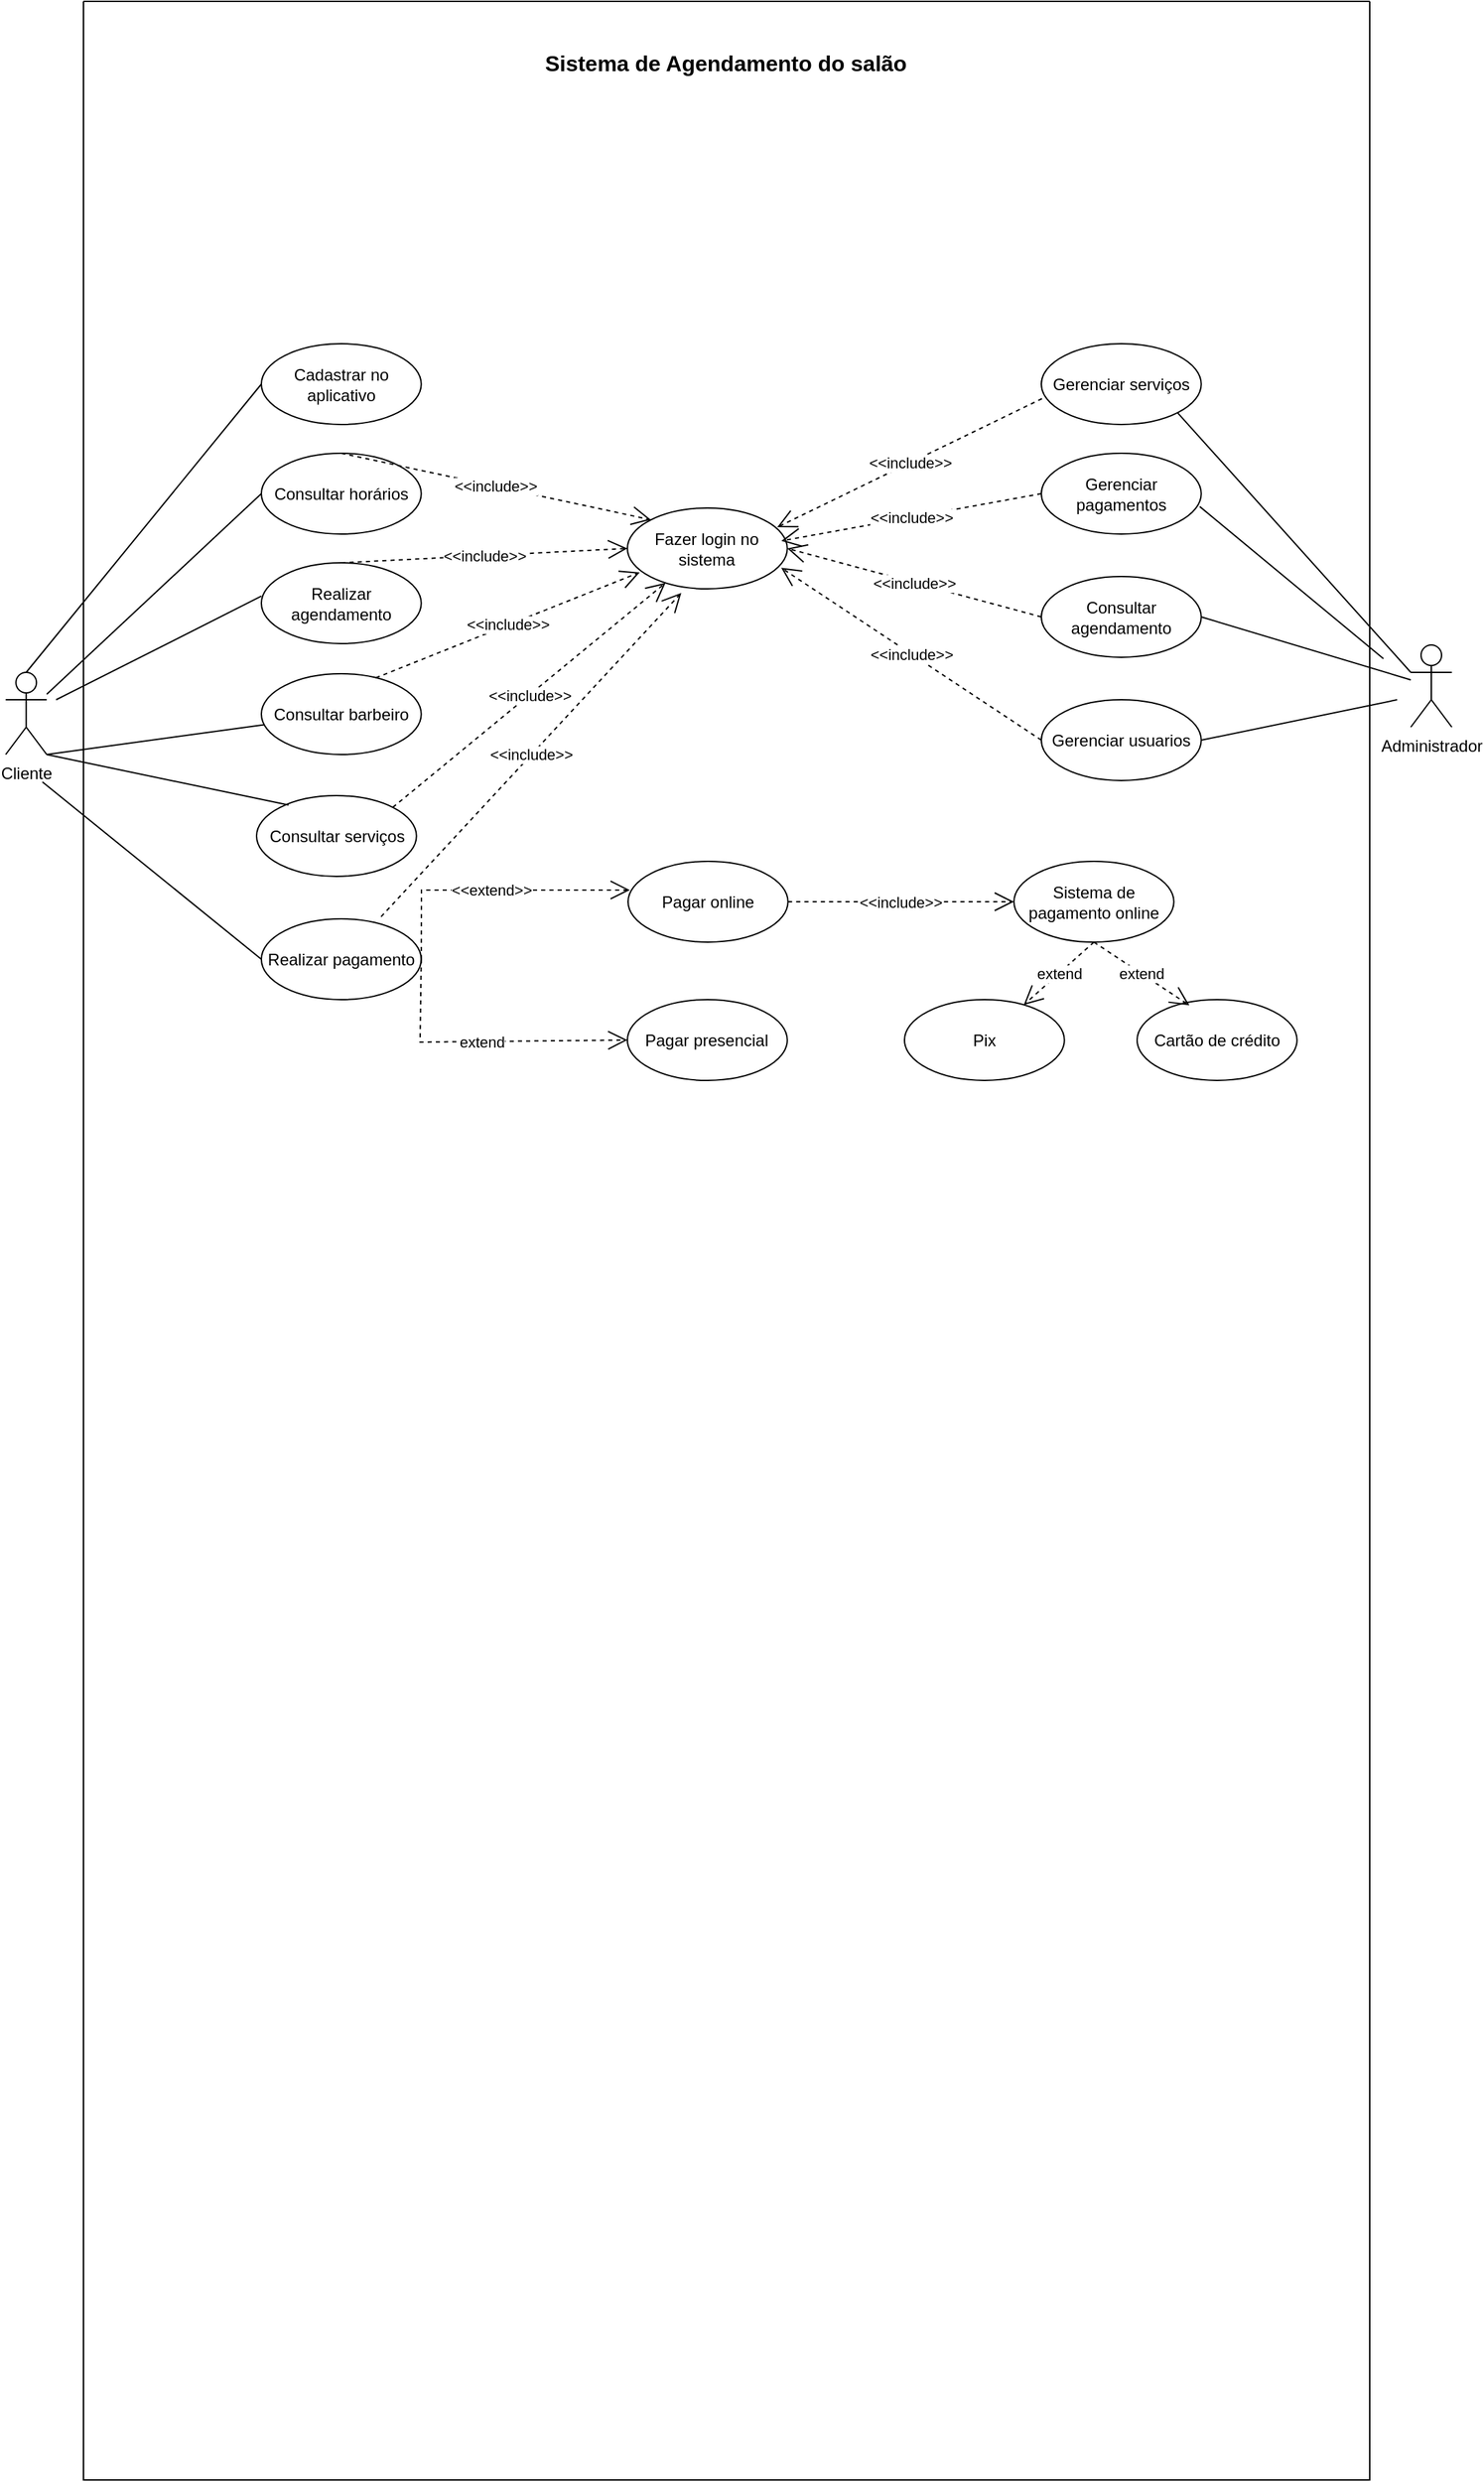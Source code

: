 <mxfile version="21.7.5" type="github">
  <diagram name="Page-1" id="5d7acffa-a066-3a61-03fe-96351882024d">
    <mxGraphModel dx="1216" dy="1714" grid="1" gridSize="10" guides="1" tooltips="1" connect="1" arrows="1" fold="1" page="1" pageScale="1" pageWidth="1100" pageHeight="850" background="#ffffff" math="0" shadow="0">
      <root>
        <mxCell id="0" />
        <mxCell id="1" parent="0" />
        <mxCell id="uEFSG5N0bZER1lfioCi_-5" value="Cliente" style="shape=umlActor;verticalLabelPosition=bottom;verticalAlign=top;html=1;outlineConnect=0;" parent="1" vertex="1">
          <mxGeometry x="43.15" y="-340" width="30" height="60" as="geometry" />
        </mxCell>
        <mxCell id="ZlicN3HeuMogZ3DCsWWC-2" value="" style="endArrow=none;html=1;rounded=0;entryX=0;entryY=0.5;entryDx=0;entryDy=0;exitX=0.5;exitY=0;exitDx=0;exitDy=0;exitPerimeter=0;" parent="1" source="uEFSG5N0bZER1lfioCi_-5" target="uEFSG5N0bZER1lfioCi_-7" edge="1">
          <mxGeometry width="50" height="50" relative="1" as="geometry">
            <mxPoint x="86.85" y="-174.934" as="sourcePoint" />
            <mxPoint x="246.85" y="-188" as="targetPoint" />
          </mxGeometry>
        </mxCell>
        <mxCell id="ZlicN3HeuMogZ3DCsWWC-18" value="" style="endArrow=none;html=1;rounded=0;exitX=0;exitY=0.413;exitDx=0;exitDy=0;exitPerimeter=0;" parent="1" source="uEFSG5N0bZER1lfioCi_-18" edge="1">
          <mxGeometry width="50" height="50" relative="1" as="geometry">
            <mxPoint x="306.85" y="-58" as="sourcePoint" />
            <mxPoint x="80" y="-320" as="targetPoint" />
            <Array as="points" />
          </mxGeometry>
        </mxCell>
        <mxCell id="ZlicN3HeuMogZ3DCsWWC-32" value="" style="swimlane;startSize=0;" parent="1" vertex="1">
          <mxGeometry x="100" y="-830" width="940" height="1810" as="geometry" />
        </mxCell>
        <mxCell id="ZlicN3HeuMogZ3DCsWWC-20" value="Realizar pagamento" style="ellipse;whiteSpace=wrap;html=1;" parent="ZlicN3HeuMogZ3DCsWWC-32" vertex="1">
          <mxGeometry x="130" y="670" width="116.85" height="59" as="geometry" />
        </mxCell>
        <mxCell id="ZlicN3HeuMogZ3DCsWWC-35" value="Pagar online" style="ellipse;whiteSpace=wrap;html=1;" parent="ZlicN3HeuMogZ3DCsWWC-32" vertex="1">
          <mxGeometry x="398" y="628" width="116.85" height="59" as="geometry" />
        </mxCell>
        <mxCell id="ZlicN3HeuMogZ3DCsWWC-36" value="Pagar presencial" style="ellipse;whiteSpace=wrap;html=1;" parent="ZlicN3HeuMogZ3DCsWWC-32" vertex="1">
          <mxGeometry x="397.5" y="729" width="116.85" height="59" as="geometry" />
        </mxCell>
        <mxCell id="ZlicN3HeuMogZ3DCsWWC-48" value="&amp;lt;&amp;lt;extend&amp;gt;&amp;gt;" style="endArrow=open;endSize=12;dashed=1;html=1;rounded=0;entryX=0.011;entryY=0.355;entryDx=0;entryDy=0;entryPerimeter=0;exitX=1;exitY=0.5;exitDx=0;exitDy=0;" parent="ZlicN3HeuMogZ3DCsWWC-32" source="ZlicN3HeuMogZ3DCsWWC-20" target="ZlicN3HeuMogZ3DCsWWC-35" edge="1">
          <mxGeometry width="160" relative="1" as="geometry">
            <mxPoint x="250" y="700" as="sourcePoint" />
            <mxPoint x="390" y="650" as="targetPoint" />
            <Array as="points">
              <mxPoint x="247" y="649" />
            </Array>
          </mxGeometry>
        </mxCell>
        <mxCell id="ZlicN3HeuMogZ3DCsWWC-51" value="extend" style="endArrow=open;endSize=12;dashed=1;html=1;rounded=0;entryX=0;entryY=0.5;entryDx=0;entryDy=0;exitX=1;exitY=0.5;exitDx=0;exitDy=0;" parent="ZlicN3HeuMogZ3DCsWWC-32" target="ZlicN3HeuMogZ3DCsWWC-36" edge="1" source="ZlicN3HeuMogZ3DCsWWC-20">
          <mxGeometry width="160" relative="1" as="geometry">
            <mxPoint x="230" y="720" as="sourcePoint" />
            <mxPoint x="337.5" y="740" as="targetPoint" />
            <Array as="points">
              <mxPoint x="246" y="760" />
            </Array>
          </mxGeometry>
        </mxCell>
        <mxCell id="uEFSG5N0bZER1lfioCi_-18" value="Realizar agendamento" style="ellipse;whiteSpace=wrap;html=1;" parent="ZlicN3HeuMogZ3DCsWWC-32" vertex="1">
          <mxGeometry x="130" y="410" width="116.85" height="59" as="geometry" />
        </mxCell>
        <mxCell id="uEFSG5N0bZER1lfioCi_-12" value="Consultar serviços" style="ellipse;whiteSpace=wrap;html=1;" parent="ZlicN3HeuMogZ3DCsWWC-32" vertex="1">
          <mxGeometry x="126.5" y="580" width="116.85" height="59" as="geometry" />
        </mxCell>
        <mxCell id="uEFSG5N0bZER1lfioCi_-16" value="Consultar barbeiro" style="ellipse;whiteSpace=wrap;html=1;" parent="ZlicN3HeuMogZ3DCsWWC-32" vertex="1">
          <mxGeometry x="130" y="491" width="116.85" height="59" as="geometry" />
        </mxCell>
        <mxCell id="ZlicN3HeuMogZ3DCsWWC-19" value="Consultar horários" style="ellipse;whiteSpace=wrap;html=1;" parent="ZlicN3HeuMogZ3DCsWWC-32" vertex="1">
          <mxGeometry x="130" y="330" width="116.85" height="59" as="geometry" />
        </mxCell>
        <mxCell id="ZlicN3HeuMogZ3DCsWWC-56" value="Sistema de pagamento online" style="ellipse;whiteSpace=wrap;html=1;" parent="ZlicN3HeuMogZ3DCsWWC-32" vertex="1">
          <mxGeometry x="680" y="628" width="116.85" height="59" as="geometry" />
        </mxCell>
        <mxCell id="ZlicN3HeuMogZ3DCsWWC-57" value="&amp;lt;&amp;lt;include&amp;gt;&amp;gt;" style="endArrow=open;endSize=12;dashed=1;html=1;rounded=0;exitX=1;exitY=0.5;exitDx=0;exitDy=0;entryX=0;entryY=0.5;entryDx=0;entryDy=0;" parent="ZlicN3HeuMogZ3DCsWWC-32" source="ZlicN3HeuMogZ3DCsWWC-35" target="ZlicN3HeuMogZ3DCsWWC-56" edge="1">
          <mxGeometry width="160" relative="1" as="geometry">
            <mxPoint x="706.85" y="652" as="sourcePoint" />
            <mxPoint x="690" y="670" as="targetPoint" />
          </mxGeometry>
        </mxCell>
        <mxCell id="ZlicN3HeuMogZ3DCsWWC-58" value="Consultar agendamento" style="ellipse;whiteSpace=wrap;html=1;" parent="ZlicN3HeuMogZ3DCsWWC-32" vertex="1">
          <mxGeometry x="700" y="420" width="116.85" height="59" as="geometry" />
        </mxCell>
        <mxCell id="uEFSG5N0bZER1lfioCi_-23" value="Gerenciar serviços" style="ellipse;whiteSpace=wrap;html=1;" parent="ZlicN3HeuMogZ3DCsWWC-32" vertex="1">
          <mxGeometry x="700" y="250" width="116.85" height="59" as="geometry" />
        </mxCell>
        <mxCell id="uEFSG5N0bZER1lfioCi_-21" value="Gerenciar usuarios" style="ellipse;whiteSpace=wrap;html=1;" parent="ZlicN3HeuMogZ3DCsWWC-32" vertex="1">
          <mxGeometry x="700" y="510" width="116.85" height="59" as="geometry" />
        </mxCell>
        <mxCell id="ZlicN3HeuMogZ3DCsWWC-34" value="&lt;b&gt;&lt;font style=&quot;font-size: 16px;&quot;&gt;Sistema de Agendamento do salão&lt;/font&gt;&lt;/b&gt;" style="text;html=1;align=center;verticalAlign=middle;resizable=0;points=[];autosize=1;strokeColor=none;fillColor=none;" parent="ZlicN3HeuMogZ3DCsWWC-32" vertex="1">
          <mxGeometry x="324.35" y="30" width="290" height="30" as="geometry" />
        </mxCell>
        <mxCell id="uEFSG5N0bZER1lfioCi_-7" value="Cadastrar no aplicativo" style="ellipse;whiteSpace=wrap;html=1;" parent="ZlicN3HeuMogZ3DCsWWC-32" vertex="1">
          <mxGeometry x="130" y="250" width="116.85" height="59" as="geometry" />
        </mxCell>
        <mxCell id="uEFSG5N0bZER1lfioCi_-9" value="Fazer login no sistema" style="ellipse;whiteSpace=wrap;html=1;" parent="ZlicN3HeuMogZ3DCsWWC-32" vertex="1">
          <mxGeometry x="397.5" y="370" width="116.85" height="59" as="geometry" />
        </mxCell>
        <mxCell id="ZlicN3HeuMogZ3DCsWWC-69" value="Gerenciar pagamentos" style="ellipse;whiteSpace=wrap;html=1;" parent="ZlicN3HeuMogZ3DCsWWC-32" vertex="1">
          <mxGeometry x="700" y="330" width="116.85" height="59" as="geometry" />
        </mxCell>
        <mxCell id="jTSxN9wWBSF_Roaz5n28-1" value="&amp;lt;&amp;lt;include&amp;gt;&amp;gt;" style="endArrow=open;endSize=12;dashed=1;html=1;rounded=0;exitX=0.5;exitY=0;exitDx=0;exitDy=0;entryX=0;entryY=0;entryDx=0;entryDy=0;" parent="ZlicN3HeuMogZ3DCsWWC-32" source="ZlicN3HeuMogZ3DCsWWC-19" target="uEFSG5N0bZER1lfioCi_-9" edge="1">
          <mxGeometry width="160" relative="1" as="geometry">
            <mxPoint x="350" y="330" as="sourcePoint" />
            <mxPoint x="510" y="330" as="targetPoint" />
          </mxGeometry>
        </mxCell>
        <mxCell id="jTSxN9wWBSF_Roaz5n28-3" value="&amp;lt;&amp;lt;include&amp;gt;&amp;gt;" style="endArrow=open;endSize=12;dashed=1;html=1;rounded=0;exitX=0.749;exitY=-0.027;exitDx=0;exitDy=0;exitPerimeter=0;entryX=0.337;entryY=1.051;entryDx=0;entryDy=0;entryPerimeter=0;" parent="ZlicN3HeuMogZ3DCsWWC-32" source="ZlicN3HeuMogZ3DCsWWC-20" edge="1" target="uEFSG5N0bZER1lfioCi_-9">
          <mxGeometry width="160" relative="1" as="geometry">
            <mxPoint x="280" y="330" as="sourcePoint" />
            <mxPoint x="440" y="330" as="targetPoint" />
          </mxGeometry>
        </mxCell>
        <mxCell id="jTSxN9wWBSF_Roaz5n28-5" value="&amp;lt;&amp;lt;include&amp;gt;&amp;gt;" style="endArrow=open;endSize=12;dashed=1;html=1;rounded=0;exitX=0.716;exitY=0.051;exitDx=0;exitDy=0;exitPerimeter=0;entryX=0.077;entryY=0.796;entryDx=0;entryDy=0;entryPerimeter=0;" parent="ZlicN3HeuMogZ3DCsWWC-32" source="uEFSG5N0bZER1lfioCi_-16" edge="1" target="uEFSG5N0bZER1lfioCi_-9">
          <mxGeometry width="160" relative="1" as="geometry">
            <mxPoint x="270" y="324.17" as="sourcePoint" />
            <mxPoint x="430" y="324.17" as="targetPoint" />
          </mxGeometry>
        </mxCell>
        <mxCell id="jTSxN9wWBSF_Roaz5n28-6" value="&amp;lt;&amp;lt;include&amp;gt;&amp;gt;" style="endArrow=open;endSize=12;dashed=1;html=1;rounded=0;exitX=1;exitY=0;exitDx=0;exitDy=0;" parent="ZlicN3HeuMogZ3DCsWWC-32" source="uEFSG5N0bZER1lfioCi_-12" edge="1" target="uEFSG5N0bZER1lfioCi_-9">
          <mxGeometry width="160" relative="1" as="geometry">
            <mxPoint x="260" y="324.17" as="sourcePoint" />
            <mxPoint x="420" y="324.17" as="targetPoint" />
          </mxGeometry>
        </mxCell>
        <mxCell id="jTSxN9wWBSF_Roaz5n28-10" value="&amp;lt;&amp;lt;include&amp;gt;&amp;gt;" style="endArrow=open;endSize=12;dashed=1;html=1;rounded=0;exitX=0.5;exitY=0;exitDx=0;exitDy=0;entryX=0;entryY=0.5;entryDx=0;entryDy=0;" parent="ZlicN3HeuMogZ3DCsWWC-32" source="uEFSG5N0bZER1lfioCi_-18" target="uEFSG5N0bZER1lfioCi_-9" edge="1">
          <mxGeometry width="160" relative="1" as="geometry">
            <mxPoint x="130" y="450" as="sourcePoint" />
            <mxPoint x="410" y="390" as="targetPoint" />
          </mxGeometry>
        </mxCell>
        <mxCell id="L98DPz5vtIBFfMyzg7vm-4" value="Pix" style="ellipse;whiteSpace=wrap;html=1;" vertex="1" parent="ZlicN3HeuMogZ3DCsWWC-32">
          <mxGeometry x="600" y="729" width="116.85" height="59" as="geometry" />
        </mxCell>
        <mxCell id="L98DPz5vtIBFfMyzg7vm-6" value="extend" style="endArrow=open;endSize=12;dashed=1;html=1;rounded=0;exitX=0.5;exitY=1;exitDx=0;exitDy=0;" edge="1" parent="ZlicN3HeuMogZ3DCsWWC-32" source="ZlicN3HeuMogZ3DCsWWC-56" target="L98DPz5vtIBFfMyzg7vm-4">
          <mxGeometry width="160" relative="1" as="geometry">
            <mxPoint x="600" y="759" as="sourcePoint" />
            <mxPoint x="753" y="750" as="targetPoint" />
          </mxGeometry>
        </mxCell>
        <mxCell id="L98DPz5vtIBFfMyzg7vm-7" value="Cartão de crédito" style="ellipse;whiteSpace=wrap;html=1;rotation=0;" vertex="1" parent="ZlicN3HeuMogZ3DCsWWC-32">
          <mxGeometry x="770" y="729" width="116.85" height="59" as="geometry" />
        </mxCell>
        <mxCell id="L98DPz5vtIBFfMyzg7vm-8" value="extend" style="endArrow=open;endSize=12;dashed=1;html=1;rounded=0;exitX=0.5;exitY=1;exitDx=0;exitDy=0;entryX=0.327;entryY=0.071;entryDx=0;entryDy=0;entryPerimeter=0;" edge="1" parent="ZlicN3HeuMogZ3DCsWWC-32" source="ZlicN3HeuMogZ3DCsWWC-56" target="L98DPz5vtIBFfMyzg7vm-7">
          <mxGeometry width="160" relative="1" as="geometry">
            <mxPoint x="763" y="689" as="sourcePoint" />
            <mxPoint x="706" y="762" as="targetPoint" />
          </mxGeometry>
        </mxCell>
        <mxCell id="L98DPz5vtIBFfMyzg7vm-11" value="&amp;lt;&amp;lt;include&amp;gt;&amp;gt;" style="endArrow=open;endSize=12;dashed=1;html=1;rounded=0;exitX=0.004;exitY=0.68;exitDx=0;exitDy=0;entryX=0;entryY=0;entryDx=0;entryDy=0;exitPerimeter=0;" edge="1" parent="ZlicN3HeuMogZ3DCsWWC-32" source="uEFSG5N0bZER1lfioCi_-23">
          <mxGeometry width="160" relative="1" as="geometry">
            <mxPoint x="280" y="335" as="sourcePoint" />
            <mxPoint x="507" y="384" as="targetPoint" />
          </mxGeometry>
        </mxCell>
        <mxCell id="L98DPz5vtIBFfMyzg7vm-13" value="&amp;lt;&amp;lt;include&amp;gt;&amp;gt;" style="endArrow=open;endSize=12;dashed=1;html=1;rounded=0;exitX=0;exitY=0.5;exitDx=0;exitDy=0;entryX=1;entryY=0.5;entryDx=0;entryDy=0;" edge="1" parent="ZlicN3HeuMogZ3DCsWWC-32" source="ZlicN3HeuMogZ3DCsWWC-58" target="uEFSG5N0bZER1lfioCi_-9">
          <mxGeometry width="160" relative="1" as="geometry">
            <mxPoint x="720" y="310" as="sourcePoint" />
            <mxPoint x="527" y="404" as="targetPoint" />
          </mxGeometry>
        </mxCell>
        <mxCell id="L98DPz5vtIBFfMyzg7vm-14" value="&amp;lt;&amp;lt;include&amp;gt;&amp;gt;" style="endArrow=open;endSize=12;dashed=1;html=1;rounded=0;exitX=0;exitY=0.5;exitDx=0;exitDy=0;entryX=0.962;entryY=0.74;entryDx=0;entryDy=0;entryPerimeter=0;" edge="1" parent="ZlicN3HeuMogZ3DCsWWC-32" source="uEFSG5N0bZER1lfioCi_-21" target="uEFSG5N0bZER1lfioCi_-9">
          <mxGeometry width="160" relative="1" as="geometry">
            <mxPoint x="730" y="320" as="sourcePoint" />
            <mxPoint x="537" y="414" as="targetPoint" />
          </mxGeometry>
        </mxCell>
        <mxCell id="L98DPz5vtIBFfMyzg7vm-16" value="" style="endArrow=none;html=1;rounded=0;exitX=1;exitY=0.5;exitDx=0;exitDy=0;" edge="1" parent="ZlicN3HeuMogZ3DCsWWC-32" source="uEFSG5N0bZER1lfioCi_-21">
          <mxGeometry width="50" height="50" relative="1" as="geometry">
            <mxPoint x="910" y="560" as="sourcePoint" />
            <mxPoint x="960" y="510" as="targetPoint" />
          </mxGeometry>
        </mxCell>
        <mxCell id="ZlicN3HeuMogZ3DCsWWC-53" value="" style="endArrow=none;html=1;rounded=0;entryX=0;entryY=0.5;entryDx=0;entryDy=0;" parent="1" target="ZlicN3HeuMogZ3DCsWWC-20" edge="1">
          <mxGeometry width="50" height="50" relative="1" as="geometry">
            <mxPoint x="70" y="-260" as="sourcePoint" />
            <mxPoint x="136.85" y="-183" as="targetPoint" />
          </mxGeometry>
        </mxCell>
        <mxCell id="uEFSG5N0bZER1lfioCi_-6" value="Administrador" style="shape=umlActor;verticalLabelPosition=bottom;verticalAlign=top;html=1;outlineConnect=0;" parent="1" vertex="1">
          <mxGeometry x="1070.0" y="-360" width="30" height="60" as="geometry" />
        </mxCell>
        <mxCell id="ZlicN3HeuMogZ3DCsWWC-62" value="" style="endArrow=none;html=1;rounded=0;entryX=1;entryY=0.5;entryDx=0;entryDy=0;" parent="1" source="uEFSG5N0bZER1lfioCi_-6" target="ZlicN3HeuMogZ3DCsWWC-58" edge="1">
          <mxGeometry width="50" height="50" relative="1" as="geometry">
            <mxPoint x="1060" y="-280" as="sourcePoint" />
            <mxPoint x="1116.85" y="-238" as="targetPoint" />
          </mxGeometry>
        </mxCell>
        <mxCell id="ZlicN3HeuMogZ3DCsWWC-65" value="" style="endArrow=none;html=1;rounded=0;entryX=1;entryY=1;entryDx=0;entryDy=0;exitX=0;exitY=0.333;exitDx=0;exitDy=0;exitPerimeter=0;" parent="1" source="uEFSG5N0bZER1lfioCi_-6" target="uEFSG5N0bZER1lfioCi_-23" edge="1">
          <mxGeometry width="50" height="50" relative="1" as="geometry">
            <mxPoint x="1050" y="-270" as="sourcePoint" />
            <mxPoint x="1096.85" y="-300" as="targetPoint" />
          </mxGeometry>
        </mxCell>
        <mxCell id="ZlicN3HeuMogZ3DCsWWC-63" value="" style="endArrow=none;html=1;rounded=0;exitX=0.991;exitY=0.66;exitDx=0;exitDy=0;exitPerimeter=0;" parent="1" source="ZlicN3HeuMogZ3DCsWWC-69" edge="1">
          <mxGeometry width="50" height="50" relative="1" as="geometry">
            <mxPoint x="611.85" y="-398" as="sourcePoint" />
            <mxPoint x="1050" y="-350" as="targetPoint" />
            <Array as="points" />
          </mxGeometry>
        </mxCell>
        <mxCell id="ZlicN3HeuMogZ3DCsWWC-52" value="" style="endArrow=none;html=1;rounded=0;entryX=0;entryY=0.5;entryDx=0;entryDy=0;" parent="1" source="uEFSG5N0bZER1lfioCi_-5" target="ZlicN3HeuMogZ3DCsWWC-19" edge="1">
          <mxGeometry width="50" height="50" relative="1" as="geometry">
            <mxPoint x="86.85" y="-178" as="sourcePoint" />
            <mxPoint x="136.85" y="-228" as="targetPoint" />
          </mxGeometry>
        </mxCell>
        <mxCell id="ZlicN3HeuMogZ3DCsWWC-54" value="" style="endArrow=none;html=1;rounded=0;exitX=1;exitY=1;exitDx=0;exitDy=0;exitPerimeter=0;" parent="1" source="uEFSG5N0bZER1lfioCi_-5" target="uEFSG5N0bZER1lfioCi_-16" edge="1">
          <mxGeometry width="50" height="50" relative="1" as="geometry">
            <mxPoint x="86.85" y="-158" as="sourcePoint" />
            <mxPoint x="136.85" y="-208" as="targetPoint" />
          </mxGeometry>
        </mxCell>
        <mxCell id="ZlicN3HeuMogZ3DCsWWC-55" value="" style="endArrow=none;html=1;rounded=0;entryX=0.2;entryY=0.117;entryDx=0;entryDy=0;entryPerimeter=0;exitX=1;exitY=1;exitDx=0;exitDy=0;exitPerimeter=0;" parent="1" source="uEFSG5N0bZER1lfioCi_-5" target="uEFSG5N0bZER1lfioCi_-12" edge="1">
          <mxGeometry width="50" height="50" relative="1" as="geometry">
            <mxPoint x="86.85" y="-158" as="sourcePoint" />
            <mxPoint x="136.85" y="-208" as="targetPoint" />
          </mxGeometry>
        </mxCell>
        <mxCell id="L98DPz5vtIBFfMyzg7vm-12" value="&amp;lt;&amp;lt;include&amp;gt;&amp;gt;" style="endArrow=open;endSize=12;dashed=1;html=1;rounded=0;exitX=0;exitY=0.5;exitDx=0;exitDy=0;" edge="1" parent="1" source="ZlicN3HeuMogZ3DCsWWC-69">
          <mxGeometry width="160" relative="1" as="geometry">
            <mxPoint x="810" y="-530" as="sourcePoint" />
            <mxPoint x="610" y="-436" as="targetPoint" />
          </mxGeometry>
        </mxCell>
      </root>
    </mxGraphModel>
  </diagram>
</mxfile>
